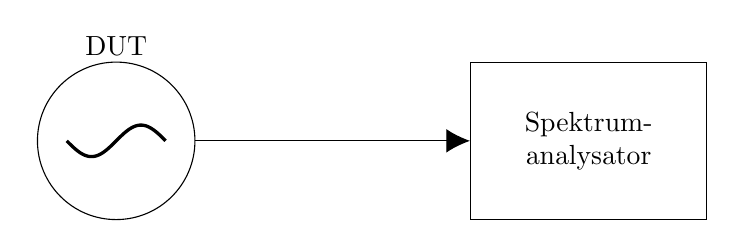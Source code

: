 \usetikzlibrary{arrows.meta}
\begin{tikzpicture}[scale=1]

\node[draw,circle,minimum height=2cm] (dut) at (0,0) {};
\begin{scope}[shift={(0,0)},scale=0.2]
 \draw[color=black, samples=100,domain=-3.14:3.14,very thick]   plot (\x,{sin(\x r)});
  \end{scope}
\node[] (DUT) at (0,1.2) {DUT};

\node[draw,align=center,minimum height=2cm,minimum width=3cm] (SA) at (6,0) {Spektrum-\\analysator};

\draw[-{Latex[length=3mm,width=3mm]}] (dut) -- (SA);

\end{tikzpicture}
